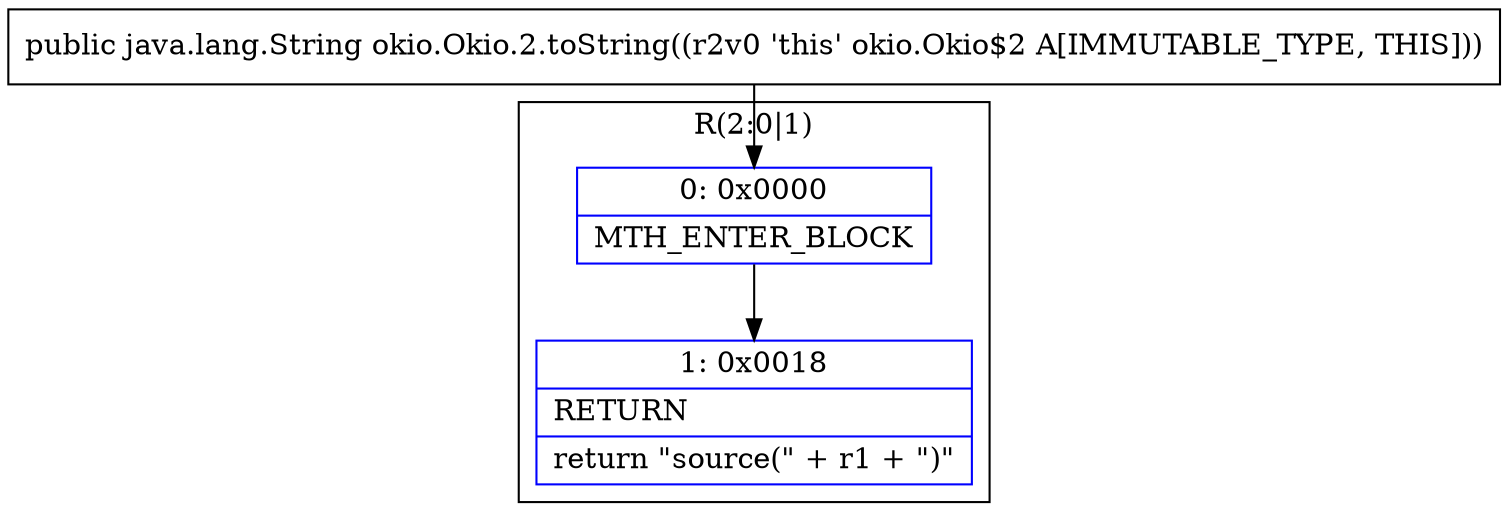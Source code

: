 digraph "CFG forokio.Okio.2.toString()Ljava\/lang\/String;" {
subgraph cluster_Region_1491837108 {
label = "R(2:0|1)";
node [shape=record,color=blue];
Node_0 [shape=record,label="{0\:\ 0x0000|MTH_ENTER_BLOCK\l}"];
Node_1 [shape=record,label="{1\:\ 0x0018|RETURN\l|return \"source(\" + r1 + \")\"\l}"];
}
MethodNode[shape=record,label="{public java.lang.String okio.Okio.2.toString((r2v0 'this' okio.Okio$2 A[IMMUTABLE_TYPE, THIS])) }"];
MethodNode -> Node_0;
Node_0 -> Node_1;
}

